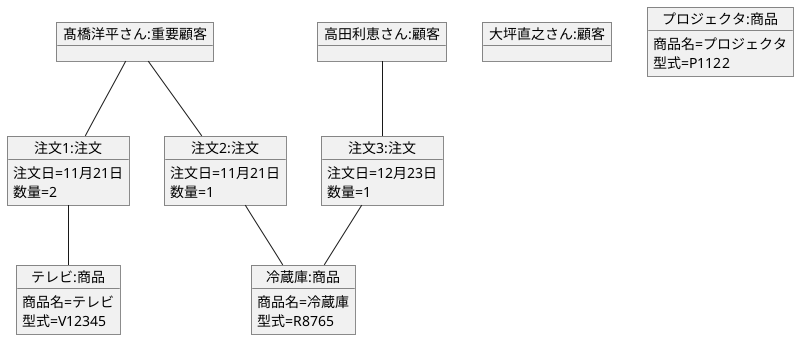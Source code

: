 @startuml 演習３－７
object "髙橋洋平さん:重要顧客" as 髙橋洋平さん{

}
object "高田利恵さん:顧客" as 高田利恵さん{

}
object "大坪直之さん:顧客" as 大坪直之さん{

}
object "テレビ:商品" as テレビ{
    商品名=テレビ
    型式=V12345
}
object "冷蔵庫:商品" as 冷蔵庫{
    商品名=冷蔵庫
    型式=R8765
}
object "プロジェクタ:商品" as プロジェクタ{
    商品名=プロジェクタ
    型式=P1122
}
object "注文1:注文" as 注文1{
    注文日=11月21日
    数量=2
} 
object "注文2:注文" as 注文2{
    注文日=11月21日
    数量=1
} 
object "注文3:注文" as 注文3{
    注文日=12月23日
    数量=1
} 
髙橋洋平さん -- 注文1
注文1 -- テレビ
髙橋洋平さん -- 注文2
注文2 -- 冷蔵庫
高田利恵さん -- 注文3
注文3--冷蔵庫
@enduml